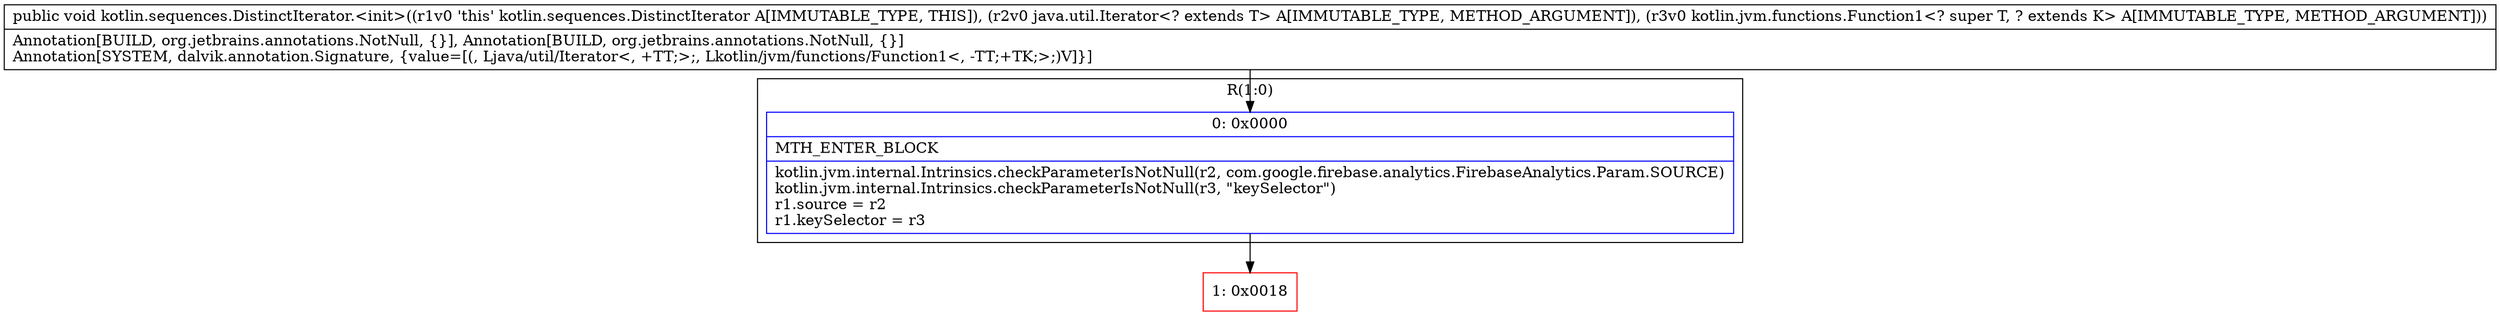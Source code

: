 digraph "CFG forkotlin.sequences.DistinctIterator.\<init\>(Ljava\/util\/Iterator;Lkotlin\/jvm\/functions\/Function1;)V" {
subgraph cluster_Region_921542994 {
label = "R(1:0)";
node [shape=record,color=blue];
Node_0 [shape=record,label="{0\:\ 0x0000|MTH_ENTER_BLOCK\l|kotlin.jvm.internal.Intrinsics.checkParameterIsNotNull(r2, com.google.firebase.analytics.FirebaseAnalytics.Param.SOURCE)\lkotlin.jvm.internal.Intrinsics.checkParameterIsNotNull(r3, \"keySelector\")\lr1.source = r2\lr1.keySelector = r3\l}"];
}
Node_1 [shape=record,color=red,label="{1\:\ 0x0018}"];
MethodNode[shape=record,label="{public void kotlin.sequences.DistinctIterator.\<init\>((r1v0 'this' kotlin.sequences.DistinctIterator A[IMMUTABLE_TYPE, THIS]), (r2v0 java.util.Iterator\<? extends T\> A[IMMUTABLE_TYPE, METHOD_ARGUMENT]), (r3v0 kotlin.jvm.functions.Function1\<? super T, ? extends K\> A[IMMUTABLE_TYPE, METHOD_ARGUMENT]))  | Annotation[BUILD, org.jetbrains.annotations.NotNull, \{\}], Annotation[BUILD, org.jetbrains.annotations.NotNull, \{\}]\lAnnotation[SYSTEM, dalvik.annotation.Signature, \{value=[(, Ljava\/util\/Iterator\<, +TT;\>;, Lkotlin\/jvm\/functions\/Function1\<, \-TT;+TK;\>;)V]\}]\l}"];
MethodNode -> Node_0;
Node_0 -> Node_1;
}

